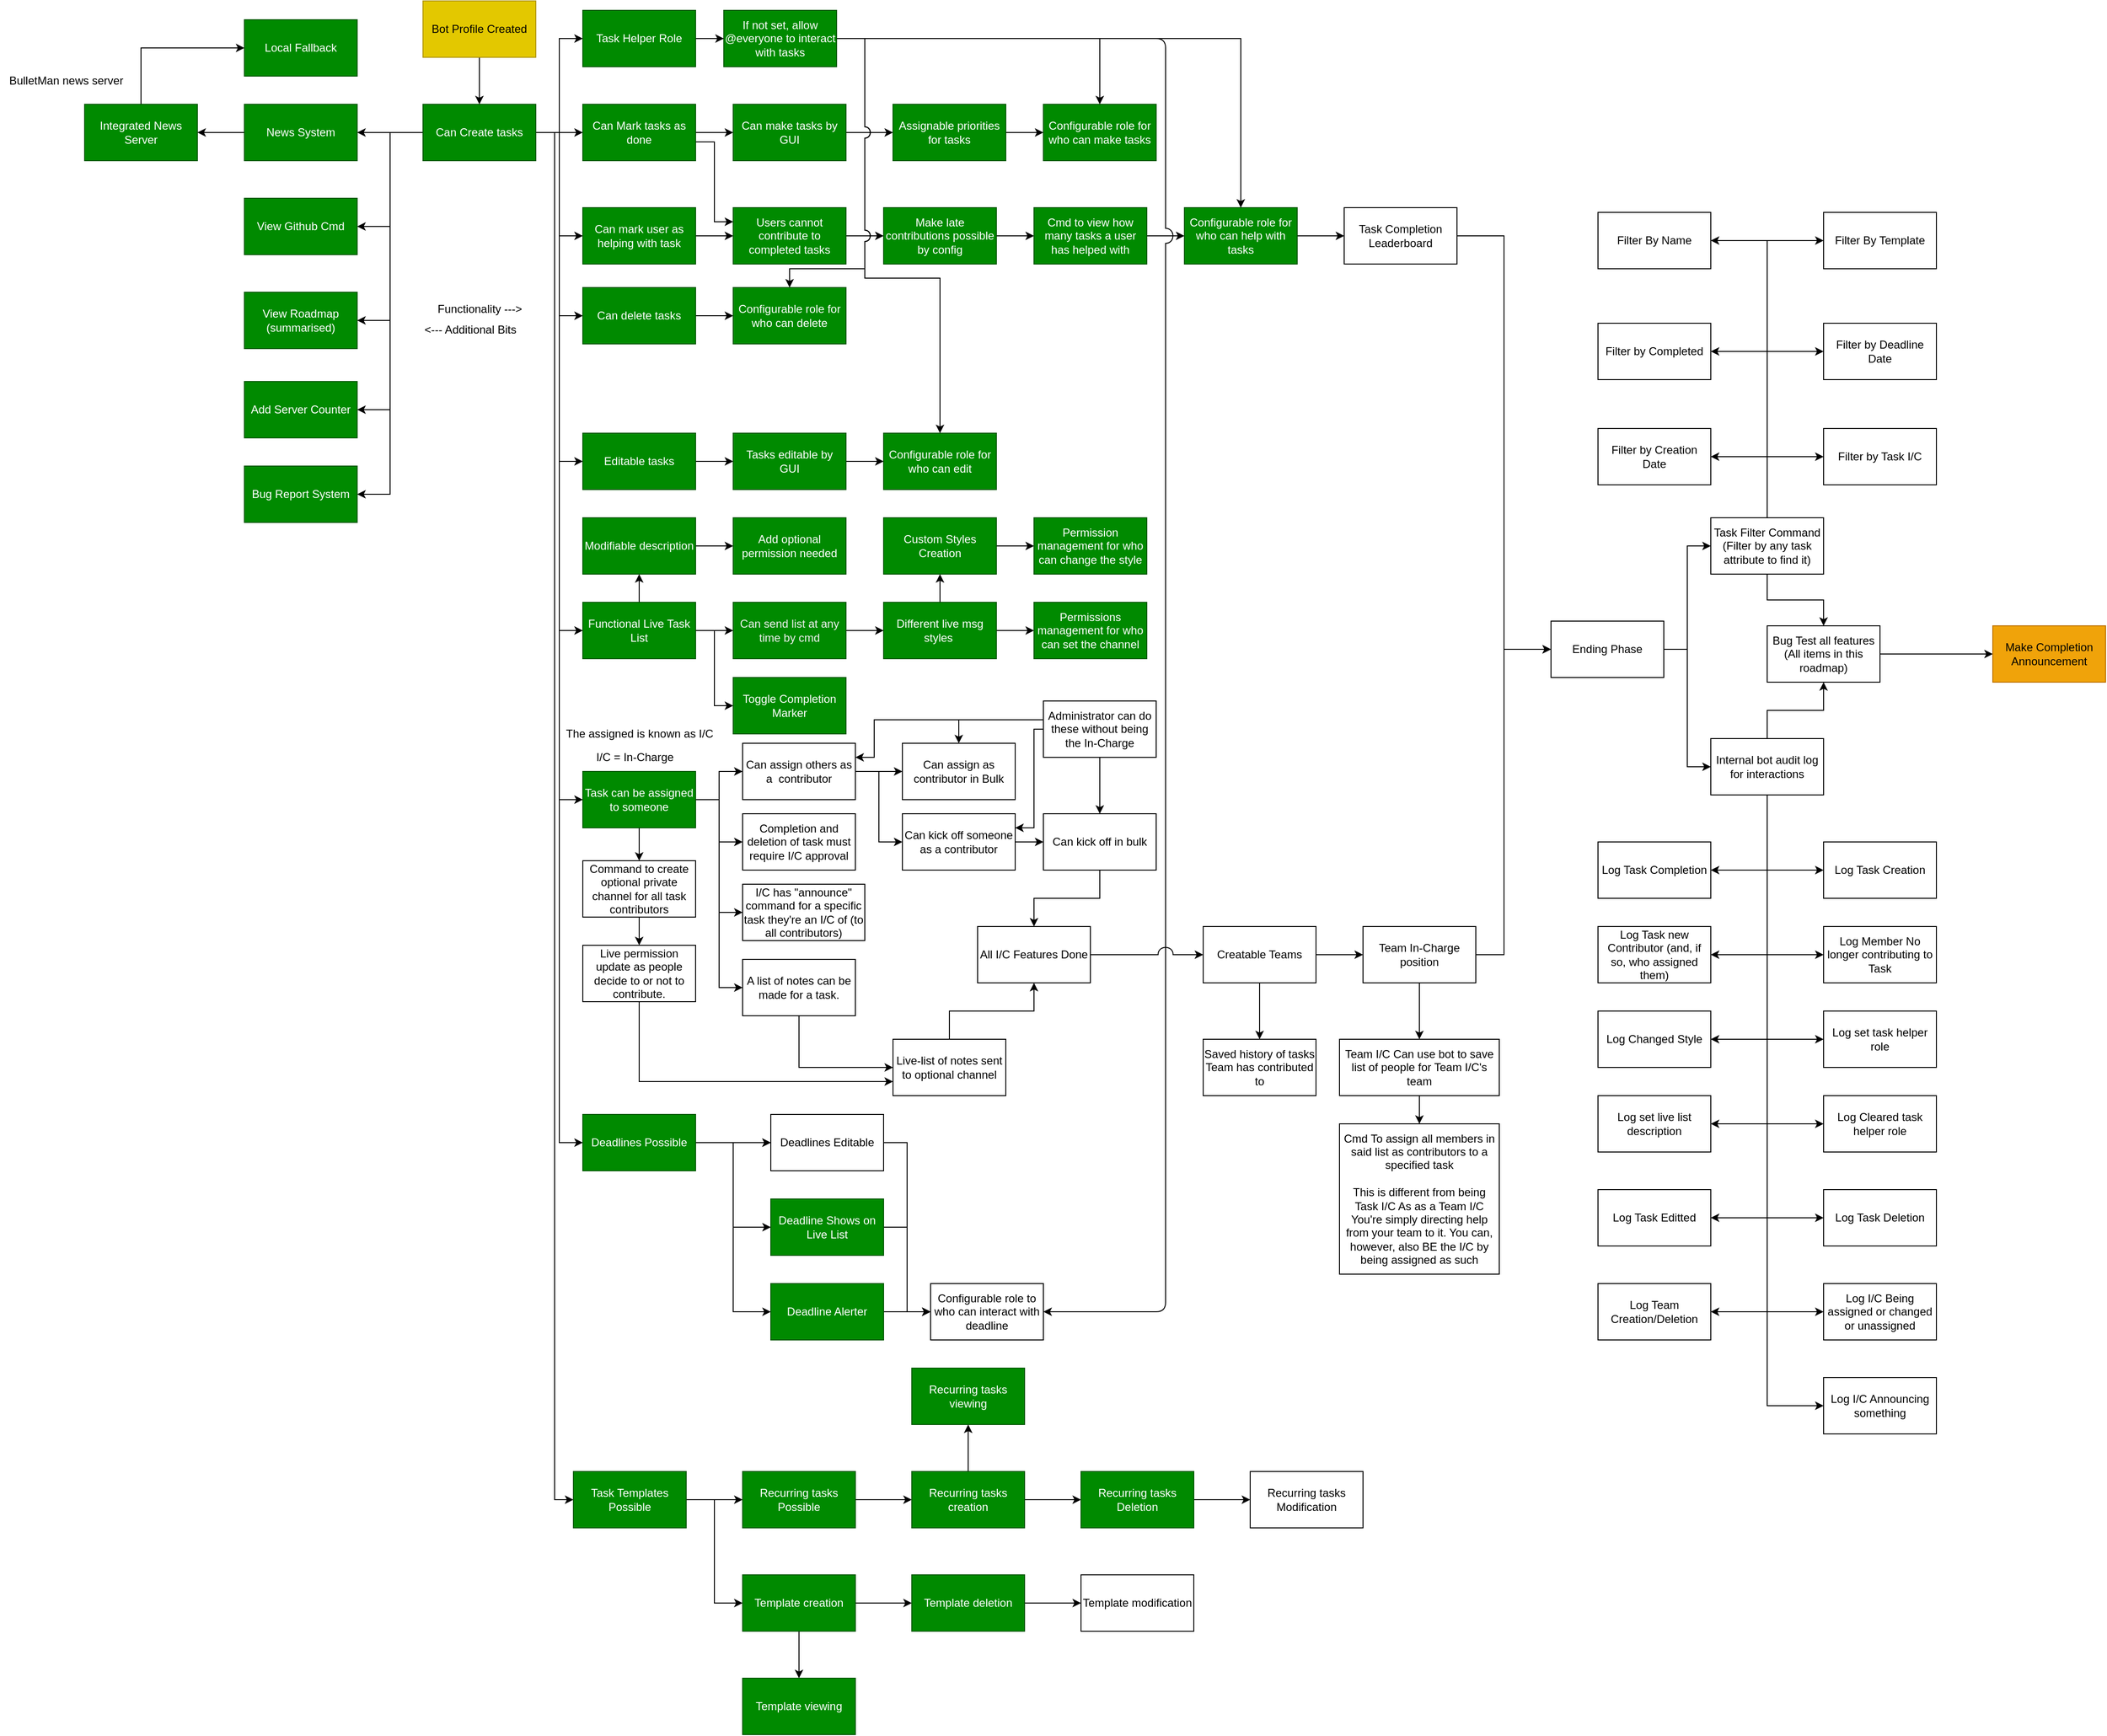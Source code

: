 <mxfile version="26.1.1">
  <diagram name="Page-1" id="8FrDcvNgyaQXy28fj4Ws">
    <mxGraphModel dx="989" dy="534" grid="1" gridSize="10" guides="1" tooltips="1" connect="1" arrows="1" fold="1" page="1" pageScale="1" pageWidth="2300" pageHeight="1900" math="0" shadow="0">
      <root>
        <mxCell id="0" />
        <mxCell id="1" parent="0" />
        <mxCell id="YeKTc1dGwM5D7p58s4Ac-23" value="" style="edgeStyle=orthogonalEdgeStyle;rounded=0;orthogonalLoop=1;jettySize=auto;html=1;" parent="1" source="YeKTc1dGwM5D7p58s4Ac-1" target="YeKTc1dGwM5D7p58s4Ac-22" edge="1">
          <mxGeometry relative="1" as="geometry" />
        </mxCell>
        <mxCell id="YeKTc1dGwM5D7p58s4Ac-1" value="Editable tasks" style="rounded=0;whiteSpace=wrap;html=1;fillColor=#008a00;fontColor=#ffffff;strokeColor=#005700;" parent="1" vertex="1">
          <mxGeometry x="660" y="475" width="120" height="60" as="geometry" />
        </mxCell>
        <mxCell id="YeKTc1dGwM5D7p58s4Ac-4" value="" style="edgeStyle=orthogonalEdgeStyle;rounded=0;orthogonalLoop=1;jettySize=auto;html=1;" parent="1" source="YeKTc1dGwM5D7p58s4Ac-2" target="YeKTc1dGwM5D7p58s4Ac-3" edge="1">
          <mxGeometry relative="1" as="geometry" />
        </mxCell>
        <mxCell id="YeKTc1dGwM5D7p58s4Ac-6" style="edgeStyle=orthogonalEdgeStyle;rounded=0;orthogonalLoop=1;jettySize=auto;html=1;entryX=0;entryY=0.5;entryDx=0;entryDy=0;" parent="1" source="YeKTc1dGwM5D7p58s4Ac-2" target="YeKTc1dGwM5D7p58s4Ac-5" edge="1">
          <mxGeometry relative="1" as="geometry" />
        </mxCell>
        <mxCell id="YeKTc1dGwM5D7p58s4Ac-8" style="edgeStyle=orthogonalEdgeStyle;rounded=0;orthogonalLoop=1;jettySize=auto;html=1;entryX=0;entryY=0.5;entryDx=0;entryDy=0;" parent="1" source="YeKTc1dGwM5D7p58s4Ac-2" target="YeKTc1dGwM5D7p58s4Ac-7" edge="1">
          <mxGeometry relative="1" as="geometry" />
        </mxCell>
        <mxCell id="YeKTc1dGwM5D7p58s4Ac-16" style="edgeStyle=orthogonalEdgeStyle;rounded=0;orthogonalLoop=1;jettySize=auto;html=1;entryX=0;entryY=0.5;entryDx=0;entryDy=0;" parent="1" source="YeKTc1dGwM5D7p58s4Ac-2" target="YeKTc1dGwM5D7p58s4Ac-15" edge="1">
          <mxGeometry relative="1" as="geometry" />
        </mxCell>
        <mxCell id="YeKTc1dGwM5D7p58s4Ac-21" style="edgeStyle=orthogonalEdgeStyle;rounded=0;orthogonalLoop=1;jettySize=auto;html=1;entryX=0;entryY=0.5;entryDx=0;entryDy=0;" parent="1" source="YeKTc1dGwM5D7p58s4Ac-2" target="YeKTc1dGwM5D7p58s4Ac-1" edge="1">
          <mxGeometry relative="1" as="geometry" />
        </mxCell>
        <mxCell id="YeKTc1dGwM5D7p58s4Ac-25" style="edgeStyle=orthogonalEdgeStyle;rounded=0;orthogonalLoop=1;jettySize=auto;html=1;entryX=0;entryY=0.5;entryDx=0;entryDy=0;" parent="1" source="YeKTc1dGwM5D7p58s4Ac-2" target="YeKTc1dGwM5D7p58s4Ac-24" edge="1">
          <mxGeometry relative="1" as="geometry" />
        </mxCell>
        <mxCell id="HZ9nBPcBSSSsEg8i0Y5z-13" style="edgeStyle=orthogonalEdgeStyle;rounded=0;orthogonalLoop=1;jettySize=auto;html=1;entryX=0;entryY=0.5;entryDx=0;entryDy=0;" parent="1" source="YeKTc1dGwM5D7p58s4Ac-2" target="HZ9nBPcBSSSsEg8i0Y5z-9" edge="1">
          <mxGeometry relative="1" as="geometry" />
        </mxCell>
        <mxCell id="HZ9nBPcBSSSsEg8i0Y5z-28" value="" style="edgeStyle=orthogonalEdgeStyle;rounded=0;orthogonalLoop=1;jettySize=auto;html=1;" parent="1" source="YeKTc1dGwM5D7p58s4Ac-2" target="HZ9nBPcBSSSsEg8i0Y5z-24" edge="1">
          <mxGeometry relative="1" as="geometry" />
        </mxCell>
        <mxCell id="HZ9nBPcBSSSsEg8i0Y5z-39" style="edgeStyle=orthogonalEdgeStyle;rounded=0;orthogonalLoop=1;jettySize=auto;html=1;entryX=1;entryY=0.5;entryDx=0;entryDy=0;" parent="1" source="YeKTc1dGwM5D7p58s4Ac-2" target="HZ9nBPcBSSSsEg8i0Y5z-38" edge="1">
          <mxGeometry relative="1" as="geometry" />
        </mxCell>
        <mxCell id="HZ9nBPcBSSSsEg8i0Y5z-41" style="edgeStyle=orthogonalEdgeStyle;rounded=0;orthogonalLoop=1;jettySize=auto;html=1;entryX=1;entryY=0.5;entryDx=0;entryDy=0;" parent="1" source="YeKTc1dGwM5D7p58s4Ac-2" target="HZ9nBPcBSSSsEg8i0Y5z-40" edge="1">
          <mxGeometry relative="1" as="geometry" />
        </mxCell>
        <mxCell id="L59BxwfaYWVdyEsUo6Vb-5" style="edgeStyle=orthogonalEdgeStyle;rounded=0;orthogonalLoop=1;jettySize=auto;html=1;entryX=0;entryY=0.5;entryDx=0;entryDy=0;" parent="1" source="YeKTc1dGwM5D7p58s4Ac-2" target="L59BxwfaYWVdyEsUo6Vb-4" edge="1">
          <mxGeometry relative="1" as="geometry" />
        </mxCell>
        <mxCell id="NMTUODGjlIO52O_gNEFz-11" style="edgeStyle=orthogonalEdgeStyle;rounded=0;orthogonalLoop=1;jettySize=auto;html=1;entryX=0;entryY=0.5;entryDx=0;entryDy=0;" parent="1" source="YeKTc1dGwM5D7p58s4Ac-2" target="NMTUODGjlIO52O_gNEFz-10" edge="1">
          <mxGeometry relative="1" as="geometry" />
        </mxCell>
        <mxCell id="s9dYylVE_jDBHlCoKm3X-3" style="edgeStyle=orthogonalEdgeStyle;rounded=0;orthogonalLoop=1;jettySize=auto;html=1;entryX=1;entryY=0.5;entryDx=0;entryDy=0;" parent="1" source="YeKTc1dGwM5D7p58s4Ac-2" target="s9dYylVE_jDBHlCoKm3X-1" edge="1">
          <mxGeometry relative="1" as="geometry" />
        </mxCell>
        <mxCell id="s9dYylVE_jDBHlCoKm3X-4" style="edgeStyle=orthogonalEdgeStyle;rounded=0;orthogonalLoop=1;jettySize=auto;html=1;entryX=1;entryY=0.5;entryDx=0;entryDy=0;" parent="1" source="YeKTc1dGwM5D7p58s4Ac-2" target="s9dYylVE_jDBHlCoKm3X-2" edge="1">
          <mxGeometry relative="1" as="geometry" />
        </mxCell>
        <mxCell id="YeKTc1dGwM5D7p58s4Ac-2" value="Can Create tasks" style="rounded=0;whiteSpace=wrap;html=1;fillColor=#008a00;fontColor=#ffffff;strokeColor=#005700;" parent="1" vertex="1">
          <mxGeometry x="490" y="125" width="120" height="60" as="geometry" />
        </mxCell>
        <mxCell id="YeKTc1dGwM5D7p58s4Ac-34" style="edgeStyle=orthogonalEdgeStyle;rounded=0;orthogonalLoop=1;jettySize=auto;html=1;" parent="1" source="YeKTc1dGwM5D7p58s4Ac-3" target="YeKTc1dGwM5D7p58s4Ac-33" edge="1">
          <mxGeometry relative="1" as="geometry" />
        </mxCell>
        <mxCell id="HZ9nBPcBSSSsEg8i0Y5z-37" style="edgeStyle=orthogonalEdgeStyle;rounded=0;orthogonalLoop=1;jettySize=auto;html=1;entryX=0;entryY=0.25;entryDx=0;entryDy=0;" parent="1" source="YeKTc1dGwM5D7p58s4Ac-3" target="YeKTc1dGwM5D7p58s4Ac-9" edge="1">
          <mxGeometry relative="1" as="geometry">
            <Array as="points">
              <mxPoint x="800" y="165" />
              <mxPoint x="800" y="250" />
            </Array>
          </mxGeometry>
        </mxCell>
        <mxCell id="YeKTc1dGwM5D7p58s4Ac-3" value="Can&amp;nbsp;&lt;span style=&quot;background-color: initial;&quot;&gt;Mark tasks as done&lt;/span&gt;" style="rounded=0;whiteSpace=wrap;html=1;fillColor=#008a00;fontColor=#ffffff;strokeColor=#005700;" parent="1" vertex="1">
          <mxGeometry x="660" y="125" width="120" height="60" as="geometry" />
        </mxCell>
        <mxCell id="YeKTc1dGwM5D7p58s4Ac-11" value="" style="edgeStyle=orthogonalEdgeStyle;rounded=0;orthogonalLoop=1;jettySize=auto;html=1;" parent="1" source="YeKTc1dGwM5D7p58s4Ac-5" target="YeKTc1dGwM5D7p58s4Ac-9" edge="1">
          <mxGeometry relative="1" as="geometry" />
        </mxCell>
        <mxCell id="YeKTc1dGwM5D7p58s4Ac-5" value="Can mark user as helping with task" style="rounded=0;whiteSpace=wrap;html=1;fillColor=#008a00;fontColor=#ffffff;strokeColor=#005700;" parent="1" vertex="1">
          <mxGeometry x="660" y="235" width="120" height="60" as="geometry" />
        </mxCell>
        <mxCell id="RFqWDmBNpIgHTDwS8YA--31" value="" style="edgeStyle=orthogonalEdgeStyle;rounded=0;orthogonalLoop=1;jettySize=auto;html=1;" parent="1" source="YeKTc1dGwM5D7p58s4Ac-7" target="RFqWDmBNpIgHTDwS8YA--30" edge="1">
          <mxGeometry relative="1" as="geometry" />
        </mxCell>
        <mxCell id="YeKTc1dGwM5D7p58s4Ac-7" value="Can delete tasks" style="rounded=0;whiteSpace=wrap;html=1;fillColor=#008a00;fontColor=#ffffff;strokeColor=#005700;" parent="1" vertex="1">
          <mxGeometry x="660" y="320" width="120" height="60" as="geometry" />
        </mxCell>
        <mxCell id="YeKTc1dGwM5D7p58s4Ac-13" value="" style="edgeStyle=orthogonalEdgeStyle;rounded=0;orthogonalLoop=1;jettySize=auto;html=1;" parent="1" source="YeKTc1dGwM5D7p58s4Ac-9" target="YeKTc1dGwM5D7p58s4Ac-12" edge="1">
          <mxGeometry relative="1" as="geometry" />
        </mxCell>
        <mxCell id="YeKTc1dGwM5D7p58s4Ac-9" value="Users cannot contribute to completed tasks" style="rounded=0;whiteSpace=wrap;html=1;fillColor=#008a00;fontColor=#ffffff;strokeColor=#005700;" parent="1" vertex="1">
          <mxGeometry x="820" y="235" width="120" height="60" as="geometry" />
        </mxCell>
        <mxCell id="HZ9nBPcBSSSsEg8i0Y5z-44" value="" style="edgeStyle=orthogonalEdgeStyle;rounded=0;orthogonalLoop=1;jettySize=auto;html=1;" parent="1" source="YeKTc1dGwM5D7p58s4Ac-12" target="HZ9nBPcBSSSsEg8i0Y5z-42" edge="1">
          <mxGeometry relative="1" as="geometry" />
        </mxCell>
        <mxCell id="YeKTc1dGwM5D7p58s4Ac-12" value="Make late contributions possible by config" style="rounded=0;whiteSpace=wrap;html=1;fillColor=#008a00;fontColor=#ffffff;strokeColor=#005700;" parent="1" vertex="1">
          <mxGeometry x="980" y="235" width="120" height="60" as="geometry" />
        </mxCell>
        <mxCell id="YeKTc1dGwM5D7p58s4Ac-18" value="" style="edgeStyle=orthogonalEdgeStyle;rounded=0;orthogonalLoop=1;jettySize=auto;html=1;" parent="1" source="YeKTc1dGwM5D7p58s4Ac-15" target="YeKTc1dGwM5D7p58s4Ac-17" edge="1">
          <mxGeometry relative="1" as="geometry" />
        </mxCell>
        <mxCell id="HZ9nBPcBSSSsEg8i0Y5z-52" style="edgeStyle=orthogonalEdgeStyle;rounded=0;orthogonalLoop=1;jettySize=auto;html=1;entryX=0;entryY=0.5;entryDx=0;entryDy=0;" parent="1" source="YeKTc1dGwM5D7p58s4Ac-15" target="HZ9nBPcBSSSsEg8i0Y5z-51" edge="1">
          <mxGeometry relative="1" as="geometry" />
        </mxCell>
        <mxCell id="RFqWDmBNpIgHTDwS8YA--4" value="" style="edgeStyle=orthogonalEdgeStyle;rounded=0;orthogonalLoop=1;jettySize=auto;html=1;" parent="1" source="YeKTc1dGwM5D7p58s4Ac-15" target="RFqWDmBNpIgHTDwS8YA--3" edge="1">
          <mxGeometry relative="1" as="geometry" />
        </mxCell>
        <mxCell id="YeKTc1dGwM5D7p58s4Ac-15" value="Functional Live Task List" style="rounded=0;whiteSpace=wrap;html=1;fillColor=#008a00;fontColor=#ffffff;strokeColor=#005700;" parent="1" vertex="1">
          <mxGeometry x="660" y="655" width="120" height="60" as="geometry" />
        </mxCell>
        <mxCell id="YeKTc1dGwM5D7p58s4Ac-20" value="" style="edgeStyle=orthogonalEdgeStyle;rounded=0;orthogonalLoop=1;jettySize=auto;html=1;" parent="1" source="YeKTc1dGwM5D7p58s4Ac-17" target="YeKTc1dGwM5D7p58s4Ac-19" edge="1">
          <mxGeometry relative="1" as="geometry" />
        </mxCell>
        <mxCell id="YeKTc1dGwM5D7p58s4Ac-17" value="&lt;span style=&quot;color: rgb(240, 240, 240);&quot;&gt;Can send list at any time by cmd&lt;/span&gt;" style="rounded=0;whiteSpace=wrap;html=1;fillColor=#008a00;fontColor=#ffffff;strokeColor=#005700;" parent="1" vertex="1">
          <mxGeometry x="820" y="655" width="120" height="60" as="geometry" />
        </mxCell>
        <mxCell id="YeKTc1dGwM5D7p58s4Ac-27" value="" style="edgeStyle=orthogonalEdgeStyle;rounded=0;orthogonalLoop=1;jettySize=auto;html=1;" parent="1" source="YeKTc1dGwM5D7p58s4Ac-19" target="YeKTc1dGwM5D7p58s4Ac-26" edge="1">
          <mxGeometry relative="1" as="geometry" />
        </mxCell>
        <mxCell id="HZ9nBPcBSSSsEg8i0Y5z-23" value="" style="edgeStyle=orthogonalEdgeStyle;rounded=0;orthogonalLoop=1;jettySize=auto;html=1;" parent="1" source="YeKTc1dGwM5D7p58s4Ac-19" target="HZ9nBPcBSSSsEg8i0Y5z-22" edge="1">
          <mxGeometry relative="1" as="geometry" />
        </mxCell>
        <mxCell id="YeKTc1dGwM5D7p58s4Ac-19" value="Different live msg styles&amp;nbsp;" style="rounded=0;whiteSpace=wrap;html=1;fillColor=#008a00;fontColor=#ffffff;strokeColor=#005700;" parent="1" vertex="1">
          <mxGeometry x="980" y="655" width="120" height="60" as="geometry" />
        </mxCell>
        <mxCell id="RFqWDmBNpIgHTDwS8YA--29" value="" style="edgeStyle=orthogonalEdgeStyle;rounded=0;orthogonalLoop=1;jettySize=auto;html=1;" parent="1" source="YeKTc1dGwM5D7p58s4Ac-22" target="RFqWDmBNpIgHTDwS8YA--28" edge="1">
          <mxGeometry relative="1" as="geometry" />
        </mxCell>
        <mxCell id="YeKTc1dGwM5D7p58s4Ac-22" value="Tasks editable by&lt;div&gt;GUI&lt;/div&gt;" style="rounded=0;whiteSpace=wrap;html=1;fillColor=#008a00;fontColor=#ffffff;strokeColor=#005700;" parent="1" vertex="1">
          <mxGeometry x="820" y="475" width="120" height="60" as="geometry" />
        </mxCell>
        <mxCell id="RFqWDmBNpIgHTDwS8YA--8" value="" style="edgeStyle=orthogonalEdgeStyle;rounded=0;orthogonalLoop=1;jettySize=auto;html=1;" parent="1" source="YeKTc1dGwM5D7p58s4Ac-24" target="RFqWDmBNpIgHTDwS8YA--7" edge="1">
          <mxGeometry relative="1" as="geometry" />
        </mxCell>
        <mxCell id="RFqWDmBNpIgHTDwS8YA--14" style="edgeStyle=orthogonalEdgeStyle;rounded=0;orthogonalLoop=1;jettySize=auto;html=1;entryX=0;entryY=0.5;entryDx=0;entryDy=0;" parent="1" source="YeKTc1dGwM5D7p58s4Ac-24" target="YeKTc1dGwM5D7p58s4Ac-35" edge="1">
          <mxGeometry relative="1" as="geometry" />
        </mxCell>
        <mxCell id="RFqWDmBNpIgHTDwS8YA--17" style="edgeStyle=orthogonalEdgeStyle;rounded=0;orthogonalLoop=1;jettySize=auto;html=1;entryX=0;entryY=0.5;entryDx=0;entryDy=0;" parent="1" source="YeKTc1dGwM5D7p58s4Ac-24" target="RFqWDmBNpIgHTDwS8YA--5" edge="1">
          <mxGeometry relative="1" as="geometry" />
        </mxCell>
        <mxCell id="RFqWDmBNpIgHTDwS8YA--21" value="" style="edgeStyle=orthogonalEdgeStyle;rounded=0;orthogonalLoop=1;jettySize=auto;html=1;" parent="1" source="YeKTc1dGwM5D7p58s4Ac-24" target="RFqWDmBNpIgHTDwS8YA--20" edge="1">
          <mxGeometry relative="1" as="geometry" />
        </mxCell>
        <mxCell id="RFqWDmBNpIgHTDwS8YA--25" style="edgeStyle=orthogonalEdgeStyle;rounded=0;orthogonalLoop=1;jettySize=auto;html=1;entryX=0;entryY=0.5;entryDx=0;entryDy=0;" parent="1" source="YeKTc1dGwM5D7p58s4Ac-24" target="RFqWDmBNpIgHTDwS8YA--24" edge="1">
          <mxGeometry relative="1" as="geometry" />
        </mxCell>
        <mxCell id="YeKTc1dGwM5D7p58s4Ac-24" value="Task can be assigned to someone" style="rounded=0;whiteSpace=wrap;html=1;fillColor=#008a00;fontColor=#ffffff;strokeColor=#005700;" parent="1" vertex="1">
          <mxGeometry x="660" y="835" width="120" height="60" as="geometry" />
        </mxCell>
        <mxCell id="YeKTc1dGwM5D7p58s4Ac-26" value="Permissions management for who can set the channel" style="rounded=0;whiteSpace=wrap;html=1;fillColor=#008a00;fontColor=#ffffff;strokeColor=#005700;" parent="1" vertex="1">
          <mxGeometry x="1140" y="655" width="120" height="60" as="geometry" />
        </mxCell>
        <mxCell id="RFqWDmBNpIgHTDwS8YA--41" value="" style="edgeStyle=orthogonalEdgeStyle;rounded=0;orthogonalLoop=1;jettySize=auto;html=1;" parent="1" source="YeKTc1dGwM5D7p58s4Ac-33" target="RFqWDmBNpIgHTDwS8YA--40" edge="1">
          <mxGeometry relative="1" as="geometry" />
        </mxCell>
        <mxCell id="YeKTc1dGwM5D7p58s4Ac-33" value="Can make tasks by GUI" style="rounded=0;whiteSpace=wrap;html=1;fillColor=#008a00;fontColor=#ffffff;strokeColor=#005700;" parent="1" vertex="1">
          <mxGeometry x="820" y="125" width="120" height="60" as="geometry" />
        </mxCell>
        <mxCell id="L59BxwfaYWVdyEsUo6Vb-3" style="edgeStyle=orthogonalEdgeStyle;rounded=0;orthogonalLoop=1;jettySize=auto;html=1;entryX=0;entryY=0.5;entryDx=0;entryDy=0;" parent="1" source="YeKTc1dGwM5D7p58s4Ac-35" target="RFqWDmBNpIgHTDwS8YA--44" edge="1">
          <mxGeometry relative="1" as="geometry">
            <Array as="points">
              <mxPoint x="890" y="1150" />
            </Array>
          </mxGeometry>
        </mxCell>
        <mxCell id="YeKTc1dGwM5D7p58s4Ac-35" value="A list of notes can be made for a task." style="rounded=0;whiteSpace=wrap;html=1;" parent="1" vertex="1">
          <mxGeometry x="830" y="1035" width="120" height="60" as="geometry" />
        </mxCell>
        <mxCell id="HZ9nBPcBSSSsEg8i0Y5z-16" value="" style="edgeStyle=orthogonalEdgeStyle;rounded=0;orthogonalLoop=1;jettySize=auto;html=1;" parent="1" source="HZ9nBPcBSSSsEg8i0Y5z-9" target="HZ9nBPcBSSSsEg8i0Y5z-14" edge="1">
          <mxGeometry relative="1" as="geometry" />
        </mxCell>
        <mxCell id="HZ9nBPcBSSSsEg8i0Y5z-17" value="" style="edgeStyle=orthogonalEdgeStyle;rounded=0;orthogonalLoop=1;jettySize=auto;html=1;" parent="1" source="HZ9nBPcBSSSsEg8i0Y5z-9" target="HZ9nBPcBSSSsEg8i0Y5z-14" edge="1">
          <mxGeometry relative="1" as="geometry" />
        </mxCell>
        <mxCell id="HZ9nBPcBSSSsEg8i0Y5z-19" style="edgeStyle=orthogonalEdgeStyle;rounded=0;orthogonalLoop=1;jettySize=auto;html=1;entryX=0;entryY=0.5;entryDx=0;entryDy=0;" parent="1" source="HZ9nBPcBSSSsEg8i0Y5z-9" target="HZ9nBPcBSSSsEg8i0Y5z-18" edge="1">
          <mxGeometry relative="1" as="geometry" />
        </mxCell>
        <mxCell id="HZ9nBPcBSSSsEg8i0Y5z-21" style="edgeStyle=orthogonalEdgeStyle;rounded=0;orthogonalLoop=1;jettySize=auto;html=1;entryX=0;entryY=0.5;entryDx=0;entryDy=0;" parent="1" source="HZ9nBPcBSSSsEg8i0Y5z-9" target="HZ9nBPcBSSSsEg8i0Y5z-20" edge="1">
          <mxGeometry relative="1" as="geometry" />
        </mxCell>
        <mxCell id="HZ9nBPcBSSSsEg8i0Y5z-9" value="Deadlines Possible" style="rounded=0;whiteSpace=wrap;html=1;fillColor=#008a00;fontColor=#ffffff;strokeColor=#005700;" parent="1" vertex="1">
          <mxGeometry x="660" y="1200" width="120" height="60" as="geometry" />
        </mxCell>
        <mxCell id="RFqWDmBNpIgHTDwS8YA--35" style="edgeStyle=orthogonalEdgeStyle;rounded=0;orthogonalLoop=1;jettySize=auto;html=1;entryX=0;entryY=0.5;entryDx=0;entryDy=0;" parent="1" source="HZ9nBPcBSSSsEg8i0Y5z-14" target="RFqWDmBNpIgHTDwS8YA--32" edge="1">
          <mxGeometry relative="1" as="geometry" />
        </mxCell>
        <mxCell id="HZ9nBPcBSSSsEg8i0Y5z-14" value="Deadlines Editable" style="rounded=0;whiteSpace=wrap;html=1;" parent="1" vertex="1">
          <mxGeometry x="860" y="1200" width="120" height="60" as="geometry" />
        </mxCell>
        <mxCell id="RFqWDmBNpIgHTDwS8YA--34" style="edgeStyle=orthogonalEdgeStyle;rounded=0;orthogonalLoop=1;jettySize=auto;html=1;entryX=0;entryY=0.5;entryDx=0;entryDy=0;" parent="1" source="HZ9nBPcBSSSsEg8i0Y5z-18" target="RFqWDmBNpIgHTDwS8YA--32" edge="1">
          <mxGeometry relative="1" as="geometry" />
        </mxCell>
        <mxCell id="HZ9nBPcBSSSsEg8i0Y5z-18" value="Deadline Shows on Live List" style="rounded=0;whiteSpace=wrap;html=1;fillColor=#008a00;fontColor=#ffffff;strokeColor=#005700;" parent="1" vertex="1">
          <mxGeometry x="860" y="1290" width="120" height="60" as="geometry" />
        </mxCell>
        <mxCell id="RFqWDmBNpIgHTDwS8YA--33" value="" style="edgeStyle=orthogonalEdgeStyle;rounded=0;orthogonalLoop=1;jettySize=auto;html=1;" parent="1" source="HZ9nBPcBSSSsEg8i0Y5z-20" target="RFqWDmBNpIgHTDwS8YA--32" edge="1">
          <mxGeometry relative="1" as="geometry" />
        </mxCell>
        <mxCell id="HZ9nBPcBSSSsEg8i0Y5z-20" value="Deadline Alerter" style="rounded=0;whiteSpace=wrap;html=1;fillColor=#008a00;fontColor=#ffffff;strokeColor=#005700;" parent="1" vertex="1">
          <mxGeometry x="860" y="1380" width="120" height="60" as="geometry" />
        </mxCell>
        <mxCell id="RFqWDmBNpIgHTDwS8YA--39" value="" style="edgeStyle=orthogonalEdgeStyle;rounded=0;orthogonalLoop=1;jettySize=auto;html=1;" parent="1" source="HZ9nBPcBSSSsEg8i0Y5z-22" target="RFqWDmBNpIgHTDwS8YA--38" edge="1">
          <mxGeometry relative="1" as="geometry" />
        </mxCell>
        <mxCell id="HZ9nBPcBSSSsEg8i0Y5z-22" value="Custom Styles&lt;div&gt;Creation&lt;/div&gt;" style="rounded=0;whiteSpace=wrap;html=1;fillColor=#008a00;fontColor=#ffffff;strokeColor=#005700;" parent="1" vertex="1">
          <mxGeometry x="980" y="565" width="120" height="60" as="geometry" />
        </mxCell>
        <mxCell id="HZ9nBPcBSSSsEg8i0Y5z-33" value="" style="edgeStyle=orthogonalEdgeStyle;rounded=0;orthogonalLoop=1;jettySize=auto;html=1;" parent="1" source="HZ9nBPcBSSSsEg8i0Y5z-24" target="HZ9nBPcBSSSsEg8i0Y5z-32" edge="1">
          <mxGeometry relative="1" as="geometry" />
        </mxCell>
        <mxCell id="HZ9nBPcBSSSsEg8i0Y5z-24" value="News System" style="rounded=0;whiteSpace=wrap;html=1;fillColor=#008a00;fontColor=#ffffff;strokeColor=#005700;" parent="1" vertex="1">
          <mxGeometry x="300" y="125" width="120" height="60" as="geometry" />
        </mxCell>
        <mxCell id="HZ9nBPcBSSSsEg8i0Y5z-30" value="" style="edgeStyle=orthogonalEdgeStyle;rounded=0;orthogonalLoop=1;jettySize=auto;html=1;" parent="1" source="HZ9nBPcBSSSsEg8i0Y5z-29" target="YeKTc1dGwM5D7p58s4Ac-2" edge="1">
          <mxGeometry relative="1" as="geometry" />
        </mxCell>
        <mxCell id="HZ9nBPcBSSSsEg8i0Y5z-29" value="Bot Profile Created" style="rounded=0;whiteSpace=wrap;html=1;fillColor=#e3c800;fontColor=#000000;strokeColor=#B09500;" parent="1" vertex="1">
          <mxGeometry x="490" y="15" width="120" height="60" as="geometry" />
        </mxCell>
        <mxCell id="HZ9nBPcBSSSsEg8i0Y5z-36" style="edgeStyle=orthogonalEdgeStyle;rounded=0;orthogonalLoop=1;jettySize=auto;html=1;entryX=0;entryY=0.5;entryDx=0;entryDy=0;" parent="1" source="HZ9nBPcBSSSsEg8i0Y5z-32" target="HZ9nBPcBSSSsEg8i0Y5z-35" edge="1">
          <mxGeometry relative="1" as="geometry">
            <Array as="points">
              <mxPoint x="190" y="65" />
            </Array>
          </mxGeometry>
        </mxCell>
        <mxCell id="HZ9nBPcBSSSsEg8i0Y5z-32" value="Integrated News Server" style="rounded=0;whiteSpace=wrap;html=1;fillColor=#008a00;fontColor=#ffffff;strokeColor=#005700;" parent="1" vertex="1">
          <mxGeometry x="130" y="125" width="120" height="60" as="geometry" />
        </mxCell>
        <mxCell id="HZ9nBPcBSSSsEg8i0Y5z-34" value="BulletMan news server" style="text;html=1;align=center;verticalAlign=middle;resizable=0;points=[];autosize=1;strokeColor=none;fillColor=none;rounded=0;" parent="1" vertex="1">
          <mxGeometry x="40" y="85" width="140" height="30" as="geometry" />
        </mxCell>
        <mxCell id="HZ9nBPcBSSSsEg8i0Y5z-35" value="Local Fallback" style="rounded=0;whiteSpace=wrap;html=1;fillColor=#008a00;fontColor=#ffffff;strokeColor=#005700;" parent="1" vertex="1">
          <mxGeometry x="300" y="35" width="120" height="60" as="geometry" />
        </mxCell>
        <mxCell id="HZ9nBPcBSSSsEg8i0Y5z-38" value="View Github Cmd" style="rounded=0;whiteSpace=wrap;html=1;fillColor=#008a00;fontColor=#ffffff;strokeColor=#005700;" parent="1" vertex="1">
          <mxGeometry x="300" y="225" width="120" height="60" as="geometry" />
        </mxCell>
        <mxCell id="HZ9nBPcBSSSsEg8i0Y5z-40" value="View Roadmap (summarised)" style="rounded=0;whiteSpace=wrap;html=1;fillColor=#008a00;fontColor=#ffffff;strokeColor=#005700;" parent="1" vertex="1">
          <mxGeometry x="300" y="325" width="120" height="60" as="geometry" />
        </mxCell>
        <mxCell id="RFqWDmBNpIgHTDwS8YA--43" value="" style="edgeStyle=orthogonalEdgeStyle;rounded=0;orthogonalLoop=1;jettySize=auto;html=1;" parent="1" source="HZ9nBPcBSSSsEg8i0Y5z-42" target="RFqWDmBNpIgHTDwS8YA--42" edge="1">
          <mxGeometry relative="1" as="geometry" />
        </mxCell>
        <mxCell id="HZ9nBPcBSSSsEg8i0Y5z-42" value="Cmd to view how many tasks a user has helped with" style="rounded=0;whiteSpace=wrap;html=1;fillColor=#008a00;fontColor=#ffffff;strokeColor=#005700;" parent="1" vertex="1">
          <mxGeometry x="1140" y="235" width="120" height="60" as="geometry" />
        </mxCell>
        <mxCell id="HZ9nBPcBSSSsEg8i0Y5z-51" value="Toggle Completion Marker" style="rounded=0;whiteSpace=wrap;html=1;fillColor=#008a00;fontColor=#ffffff;strokeColor=#005700;" parent="1" vertex="1">
          <mxGeometry x="820" y="735" width="120" height="60" as="geometry" />
        </mxCell>
        <mxCell id="RFqWDmBNpIgHTDwS8YA--37" value="" style="edgeStyle=orthogonalEdgeStyle;rounded=0;orthogonalLoop=1;jettySize=auto;html=1;" parent="1" source="RFqWDmBNpIgHTDwS8YA--3" target="RFqWDmBNpIgHTDwS8YA--36" edge="1">
          <mxGeometry relative="1" as="geometry" />
        </mxCell>
        <mxCell id="RFqWDmBNpIgHTDwS8YA--3" value="Modifiable description" style="rounded=0;whiteSpace=wrap;html=1;fillColor=#008a00;fontColor=#ffffff;strokeColor=#005700;" parent="1" vertex="1">
          <mxGeometry x="660" y="565" width="120" height="60" as="geometry" />
        </mxCell>
        <mxCell id="RFqWDmBNpIgHTDwS8YA--5" value="I/C has &quot;announce&quot; command for a specific task they&#39;re an I/C of (to all contributors)" style="rounded=0;whiteSpace=wrap;html=1;" parent="1" vertex="1">
          <mxGeometry x="830" y="955" width="130" height="60" as="geometry" />
        </mxCell>
        <mxCell id="RFqWDmBNpIgHTDwS8YA--7" value="Completion and deletion of task must require I/C approval" style="rounded=0;whiteSpace=wrap;html=1;" parent="1" vertex="1">
          <mxGeometry x="830" y="880" width="120" height="60" as="geometry" />
        </mxCell>
        <mxCell id="RFqWDmBNpIgHTDwS8YA--9" value="The assigned is known as I/C" style="text;html=1;align=center;verticalAlign=middle;resizable=0;points=[];autosize=1;strokeColor=none;fillColor=none;rounded=0;" parent="1" vertex="1">
          <mxGeometry x="630" y="780" width="180" height="30" as="geometry" />
        </mxCell>
        <mxCell id="RFqWDmBNpIgHTDwS8YA--23" value="" style="edgeStyle=orthogonalEdgeStyle;rounded=0;orthogonalLoop=1;jettySize=auto;html=1;" parent="1" source="RFqWDmBNpIgHTDwS8YA--20" target="RFqWDmBNpIgHTDwS8YA--22" edge="1">
          <mxGeometry relative="1" as="geometry" />
        </mxCell>
        <mxCell id="RFqWDmBNpIgHTDwS8YA--20" value="Command to create optional private channel for all task contributors" style="rounded=0;whiteSpace=wrap;html=1;" parent="1" vertex="1">
          <mxGeometry x="660" y="930" width="120" height="60" as="geometry" />
        </mxCell>
        <mxCell id="RFqWDmBNpIgHTDwS8YA--47" style="edgeStyle=orthogonalEdgeStyle;rounded=0;orthogonalLoop=1;jettySize=auto;html=1;entryX=0;entryY=0.75;entryDx=0;entryDy=0;" parent="1" source="RFqWDmBNpIgHTDwS8YA--22" target="RFqWDmBNpIgHTDwS8YA--44" edge="1">
          <mxGeometry relative="1" as="geometry">
            <Array as="points">
              <mxPoint x="720" y="1165" />
            </Array>
          </mxGeometry>
        </mxCell>
        <mxCell id="RFqWDmBNpIgHTDwS8YA--22" value="Live permission update as people decide to or not to contribute." style="rounded=0;whiteSpace=wrap;html=1;" parent="1" vertex="1">
          <mxGeometry x="660" y="1020" width="120" height="60" as="geometry" />
        </mxCell>
        <mxCell id="7CKY1iiiM0jZxjuc4Mxc-6" style="edgeStyle=orthogonalEdgeStyle;rounded=0;orthogonalLoop=1;jettySize=auto;html=1;entryX=0;entryY=0.5;entryDx=0;entryDy=0;" parent="1" source="RFqWDmBNpIgHTDwS8YA--24" target="RFqWDmBNpIgHTDwS8YA--26" edge="1">
          <mxGeometry relative="1" as="geometry" />
        </mxCell>
        <mxCell id="7CKY1iiiM0jZxjuc4Mxc-7" style="edgeStyle=orthogonalEdgeStyle;rounded=0;orthogonalLoop=1;jettySize=auto;html=1;entryX=0;entryY=0.5;entryDx=0;entryDy=0;" parent="1" source="RFqWDmBNpIgHTDwS8YA--24" target="7CKY1iiiM0jZxjuc4Mxc-2" edge="1">
          <mxGeometry relative="1" as="geometry" />
        </mxCell>
        <mxCell id="RFqWDmBNpIgHTDwS8YA--24" value="Can assign others as a&amp;nbsp; contributor" style="rounded=0;whiteSpace=wrap;html=1;" parent="1" vertex="1">
          <mxGeometry x="830" y="805" width="120" height="60" as="geometry" />
        </mxCell>
        <mxCell id="7CKY1iiiM0jZxjuc4Mxc-9" value="" style="edgeStyle=orthogonalEdgeStyle;rounded=0;orthogonalLoop=1;jettySize=auto;html=1;" parent="1" source="RFqWDmBNpIgHTDwS8YA--26" target="7CKY1iiiM0jZxjuc4Mxc-8" edge="1">
          <mxGeometry relative="1" as="geometry" />
        </mxCell>
        <mxCell id="RFqWDmBNpIgHTDwS8YA--26" value="Can kick off someone as a contributor" style="rounded=0;whiteSpace=wrap;html=1;" parent="1" vertex="1">
          <mxGeometry x="1000" y="880" width="120" height="60" as="geometry" />
        </mxCell>
        <mxCell id="RFqWDmBNpIgHTDwS8YA--28" value="Configurable role for who can edit" style="rounded=0;whiteSpace=wrap;html=1;fillColor=#008a00;fontColor=#ffffff;strokeColor=#005700;" parent="1" vertex="1">
          <mxGeometry x="980" y="475" width="120" height="60" as="geometry" />
        </mxCell>
        <mxCell id="RFqWDmBNpIgHTDwS8YA--30" value="Configurable role for who can delete" style="rounded=0;whiteSpace=wrap;html=1;fillColor=#008a00;fontColor=#ffffff;strokeColor=#005700;" parent="1" vertex="1">
          <mxGeometry x="820" y="320" width="120" height="60" as="geometry" />
        </mxCell>
        <mxCell id="RFqWDmBNpIgHTDwS8YA--32" value="Configurable role to who can interact with deadline" style="rounded=0;whiteSpace=wrap;html=1;" parent="1" vertex="1">
          <mxGeometry x="1030" y="1380" width="120" height="60" as="geometry" />
        </mxCell>
        <mxCell id="RFqWDmBNpIgHTDwS8YA--36" value="Add optional permission needed" style="rounded=0;whiteSpace=wrap;html=1;fillColor=#008a00;fontColor=#ffffff;strokeColor=#005700;" parent="1" vertex="1">
          <mxGeometry x="820" y="565" width="120" height="60" as="geometry" />
        </mxCell>
        <mxCell id="RFqWDmBNpIgHTDwS8YA--38" value="Permission management for who can change the style" style="rounded=0;whiteSpace=wrap;html=1;fillColor=#008a00;fontColor=#ffffff;strokeColor=#005700;" parent="1" vertex="1">
          <mxGeometry x="1140" y="565" width="120" height="60" as="geometry" />
        </mxCell>
        <mxCell id="RFqWDmBNpIgHTDwS8YA--49" value="" style="edgeStyle=orthogonalEdgeStyle;rounded=0;orthogonalLoop=1;jettySize=auto;html=1;" parent="1" source="RFqWDmBNpIgHTDwS8YA--40" target="RFqWDmBNpIgHTDwS8YA--48" edge="1">
          <mxGeometry relative="1" as="geometry" />
        </mxCell>
        <mxCell id="RFqWDmBNpIgHTDwS8YA--40" value="Assignable priorities for tasks" style="rounded=0;whiteSpace=wrap;html=1;fillColor=#008a00;fontColor=#ffffff;strokeColor=#005700;" parent="1" vertex="1">
          <mxGeometry x="990" y="125" width="120" height="60" as="geometry" />
        </mxCell>
        <mxCell id="NMTUODGjlIO52O_gNEFz-16" value="" style="edgeStyle=orthogonalEdgeStyle;rounded=0;orthogonalLoop=1;jettySize=auto;html=1;" parent="1" source="RFqWDmBNpIgHTDwS8YA--42" target="NMTUODGjlIO52O_gNEFz-15" edge="1">
          <mxGeometry relative="1" as="geometry" />
        </mxCell>
        <mxCell id="RFqWDmBNpIgHTDwS8YA--42" value="Configurable role for who can help with tasks" style="rounded=0;whiteSpace=wrap;html=1;fillColor=#008a00;fontColor=#ffffff;strokeColor=#005700;" parent="1" vertex="1">
          <mxGeometry x="1300" y="235" width="120" height="60" as="geometry" />
        </mxCell>
        <mxCell id="NMTUODGjlIO52O_gNEFz-19" style="edgeStyle=orthogonalEdgeStyle;rounded=0;orthogonalLoop=1;jettySize=auto;html=1;entryX=0.5;entryY=1;entryDx=0;entryDy=0;" parent="1" source="RFqWDmBNpIgHTDwS8YA--44" target="NMTUODGjlIO52O_gNEFz-18" edge="1">
          <mxGeometry relative="1" as="geometry" />
        </mxCell>
        <mxCell id="RFqWDmBNpIgHTDwS8YA--44" value="Live-list of notes sent to optional channel" style="rounded=0;whiteSpace=wrap;html=1;" parent="1" vertex="1">
          <mxGeometry x="990" y="1120" width="120" height="60" as="geometry" />
        </mxCell>
        <mxCell id="RFqWDmBNpIgHTDwS8YA--48" value="Configurable role for who can make tasks" style="rounded=0;whiteSpace=wrap;html=1;fillColor=#008a00;fontColor=#ffffff;strokeColor=#005700;" parent="1" vertex="1">
          <mxGeometry x="1150" y="125" width="120" height="60" as="geometry" />
        </mxCell>
        <mxCell id="L59BxwfaYWVdyEsUo6Vb-6" style="edgeStyle=orthogonalEdgeStyle;rounded=0;orthogonalLoop=1;jettySize=auto;html=1;entryX=0.5;entryY=0;entryDx=0;entryDy=0;" parent="1" source="L59BxwfaYWVdyEsUo6Vb-4" target="RFqWDmBNpIgHTDwS8YA--48" edge="1">
          <mxGeometry relative="1" as="geometry" />
        </mxCell>
        <mxCell id="L59BxwfaYWVdyEsUo6Vb-7" style="edgeStyle=orthogonalEdgeStyle;rounded=0;orthogonalLoop=1;jettySize=auto;html=1;entryX=0.5;entryY=0;entryDx=0;entryDy=0;jumpStyle=arc;jumpSize=12;" parent="1" source="L59BxwfaYWVdyEsUo6Vb-4" target="RFqWDmBNpIgHTDwS8YA--30" edge="1">
          <mxGeometry relative="1" as="geometry">
            <Array as="points">
              <mxPoint x="960" y="55" />
              <mxPoint x="960" y="300" />
              <mxPoint x="880" y="300" />
            </Array>
          </mxGeometry>
        </mxCell>
        <mxCell id="L59BxwfaYWVdyEsUo6Vb-8" style="edgeStyle=orthogonalEdgeStyle;rounded=0;orthogonalLoop=1;jettySize=auto;html=1;entryX=0.5;entryY=0;entryDx=0;entryDy=0;jumpStyle=arc;jumpSize=12;" parent="1" source="L59BxwfaYWVdyEsUo6Vb-4" target="RFqWDmBNpIgHTDwS8YA--28" edge="1">
          <mxGeometry relative="1" as="geometry">
            <Array as="points">
              <mxPoint x="960" y="55" />
              <mxPoint x="960" y="310" />
              <mxPoint x="1040" y="310" />
            </Array>
          </mxGeometry>
        </mxCell>
        <mxCell id="L59BxwfaYWVdyEsUo6Vb-10" style="edgeStyle=orthogonalEdgeStyle;rounded=0;orthogonalLoop=1;jettySize=auto;html=1;entryX=0.5;entryY=0;entryDx=0;entryDy=0;" parent="1" source="L59BxwfaYWVdyEsUo6Vb-4" target="RFqWDmBNpIgHTDwS8YA--42" edge="1">
          <mxGeometry relative="1" as="geometry" />
        </mxCell>
        <mxCell id="L59BxwfaYWVdyEsUo6Vb-13" style="edgeStyle=orthogonalEdgeStyle;orthogonalLoop=1;jettySize=auto;html=1;" parent="1" source="L59BxwfaYWVdyEsUo6Vb-4" target="L59BxwfaYWVdyEsUo6Vb-12" edge="1">
          <mxGeometry relative="1" as="geometry" />
        </mxCell>
        <mxCell id="L59BxwfaYWVdyEsUo6Vb-4" value="Task Helper&lt;span style=&quot;background-color: initial;&quot;&gt;&amp;nbsp;Role&lt;/span&gt;" style="rounded=0;whiteSpace=wrap;html=1;fillColor=#008a00;fontColor=#ffffff;strokeColor=#005700;" parent="1" vertex="1">
          <mxGeometry x="660" y="25" width="120" height="60" as="geometry" />
        </mxCell>
        <mxCell id="L59BxwfaYWVdyEsUo6Vb-14" style="edgeStyle=orthogonalEdgeStyle;orthogonalLoop=1;jettySize=auto;html=1;jumpStyle=arc;jumpSize=16;" parent="1" source="L59BxwfaYWVdyEsUo6Vb-12" target="RFqWDmBNpIgHTDwS8YA--32" edge="1">
          <mxGeometry relative="1" as="geometry">
            <Array as="points">
              <mxPoint x="1280" y="55" />
              <mxPoint x="1280" y="1410" />
            </Array>
          </mxGeometry>
        </mxCell>
        <mxCell id="L59BxwfaYWVdyEsUo6Vb-12" value="If not set, allow @everyone to interact with tasks" style="rounded=0;whiteSpace=wrap;html=1;fillColor=#008a00;fontColor=#ffffff;strokeColor=#005700;" parent="1" vertex="1">
          <mxGeometry x="810" y="25" width="120" height="60" as="geometry" />
        </mxCell>
        <mxCell id="7CKY1iiiM0jZxjuc4Mxc-2" value="Can assign as contributor in Bulk" style="whiteSpace=wrap;html=1;rounded=0;" parent="1" vertex="1">
          <mxGeometry x="1000" y="805" width="120" height="60" as="geometry" />
        </mxCell>
        <mxCell id="NMTUODGjlIO52O_gNEFz-20" style="edgeStyle=orthogonalEdgeStyle;rounded=0;orthogonalLoop=1;jettySize=auto;html=1;entryX=0.5;entryY=0;entryDx=0;entryDy=0;" parent="1" source="7CKY1iiiM0jZxjuc4Mxc-8" target="NMTUODGjlIO52O_gNEFz-18" edge="1">
          <mxGeometry relative="1" as="geometry" />
        </mxCell>
        <mxCell id="7CKY1iiiM0jZxjuc4Mxc-8" value="Can kick off in bulk" style="whiteSpace=wrap;html=1;rounded=0;" parent="1" vertex="1">
          <mxGeometry x="1150" y="880" width="120" height="60" as="geometry" />
        </mxCell>
        <mxCell id="7CKY1iiiM0jZxjuc4Mxc-12" value="" style="edgeStyle=orthogonalEdgeStyle;rounded=0;orthogonalLoop=1;jettySize=auto;html=1;" parent="1" source="7CKY1iiiM0jZxjuc4Mxc-11" target="7CKY1iiiM0jZxjuc4Mxc-8" edge="1">
          <mxGeometry relative="1" as="geometry" />
        </mxCell>
        <mxCell id="7CKY1iiiM0jZxjuc4Mxc-13" style="edgeStyle=orthogonalEdgeStyle;rounded=0;orthogonalLoop=1;jettySize=auto;html=1;entryX=0.5;entryY=0;entryDx=0;entryDy=0;" parent="1" source="7CKY1iiiM0jZxjuc4Mxc-11" target="7CKY1iiiM0jZxjuc4Mxc-2" edge="1">
          <mxGeometry relative="1" as="geometry">
            <Array as="points">
              <mxPoint x="1060" y="780" />
            </Array>
          </mxGeometry>
        </mxCell>
        <mxCell id="7CKY1iiiM0jZxjuc4Mxc-16" style="edgeStyle=orthogonalEdgeStyle;rounded=0;orthogonalLoop=1;jettySize=auto;html=1;entryX=1;entryY=0.25;entryDx=0;entryDy=0;" parent="1" source="7CKY1iiiM0jZxjuc4Mxc-11" target="RFqWDmBNpIgHTDwS8YA--26" edge="1">
          <mxGeometry relative="1" as="geometry">
            <Array as="points">
              <mxPoint x="1140" y="790" />
              <mxPoint x="1140" y="895" />
            </Array>
          </mxGeometry>
        </mxCell>
        <mxCell id="7CKY1iiiM0jZxjuc4Mxc-17" style="edgeStyle=orthogonalEdgeStyle;rounded=0;orthogonalLoop=1;jettySize=auto;html=1;entryX=1;entryY=0.25;entryDx=0;entryDy=0;" parent="1" source="7CKY1iiiM0jZxjuc4Mxc-11" target="RFqWDmBNpIgHTDwS8YA--24" edge="1">
          <mxGeometry relative="1" as="geometry">
            <Array as="points">
              <mxPoint x="970" y="780" />
              <mxPoint x="970" y="820" />
            </Array>
          </mxGeometry>
        </mxCell>
        <mxCell id="7CKY1iiiM0jZxjuc4Mxc-11" value="Administrator can do these without being the In-Charge" style="rounded=0;whiteSpace=wrap;html=1;" parent="1" vertex="1">
          <mxGeometry x="1150" y="760" width="120" height="60" as="geometry" />
        </mxCell>
        <mxCell id="7CKY1iiiM0jZxjuc4Mxc-15" value="I/C = In-Charge" style="text;html=1;align=center;verticalAlign=middle;resizable=0;points=[];autosize=1;strokeColor=none;fillColor=none;" parent="1" vertex="1">
          <mxGeometry x="660" y="805" width="110" height="30" as="geometry" />
        </mxCell>
        <mxCell id="NMTUODGjlIO52O_gNEFz-5" value="Functionality ---&amp;gt;" style="text;html=1;align=center;verticalAlign=middle;resizable=0;points=[];autosize=1;strokeColor=none;fillColor=none;" parent="1" vertex="1">
          <mxGeometry x="495" y="328" width="110" height="30" as="geometry" />
        </mxCell>
        <mxCell id="NMTUODGjlIO52O_gNEFz-6" value="&amp;lt;--- Additional Bits" style="text;html=1;align=center;verticalAlign=middle;resizable=0;points=[];autosize=1;strokeColor=none;fillColor=none;" parent="1" vertex="1">
          <mxGeometry x="480" y="350" width="120" height="30" as="geometry" />
        </mxCell>
        <mxCell id="NMTUODGjlIO52O_gNEFz-13" value="" style="edgeStyle=orthogonalEdgeStyle;rounded=0;orthogonalLoop=1;jettySize=auto;html=1;" parent="1" source="NMTUODGjlIO52O_gNEFz-10" target="NMTUODGjlIO52O_gNEFz-12" edge="1">
          <mxGeometry relative="1" as="geometry" />
        </mxCell>
        <mxCell id="FocgppxJEofwwOu1AvBv-4" style="edgeStyle=orthogonalEdgeStyle;rounded=0;orthogonalLoop=1;jettySize=auto;html=1;entryX=0;entryY=0.5;entryDx=0;entryDy=0;" parent="1" source="NMTUODGjlIO52O_gNEFz-10" target="FocgppxJEofwwOu1AvBv-1" edge="1">
          <mxGeometry relative="1" as="geometry" />
        </mxCell>
        <mxCell id="NMTUODGjlIO52O_gNEFz-10" value="Task Templates Possible" style="rounded=0;whiteSpace=wrap;html=1;fillColor=#008a00;fontColor=#ffffff;strokeColor=#005700;" parent="1" vertex="1">
          <mxGeometry x="650" y="1580" width="120" height="60" as="geometry" />
        </mxCell>
        <mxCell id="FocgppxJEofwwOu1AvBv-10" value="" style="edgeStyle=orthogonalEdgeStyle;rounded=0;orthogonalLoop=1;jettySize=auto;html=1;" parent="1" source="NMTUODGjlIO52O_gNEFz-12" target="FocgppxJEofwwOu1AvBv-9" edge="1">
          <mxGeometry relative="1" as="geometry" />
        </mxCell>
        <mxCell id="NMTUODGjlIO52O_gNEFz-12" value="Recurring tasks Possible" style="rounded=0;whiteSpace=wrap;html=1;fillColor=#008a00;fontColor=#ffffff;strokeColor=#005700;" parent="1" vertex="1">
          <mxGeometry x="830" y="1580" width="120" height="60" as="geometry" />
        </mxCell>
        <mxCell id="NMTUODGjlIO52O_gNEFz-38" style="edgeStyle=orthogonalEdgeStyle;rounded=0;orthogonalLoop=1;jettySize=auto;html=1;entryX=0;entryY=0.5;entryDx=0;entryDy=0;" parent="1" source="NMTUODGjlIO52O_gNEFz-15" target="NMTUODGjlIO52O_gNEFz-37" edge="1">
          <mxGeometry relative="1" as="geometry" />
        </mxCell>
        <mxCell id="NMTUODGjlIO52O_gNEFz-15" value="Task Completion Leaderboard" style="rounded=0;whiteSpace=wrap;html=1;" parent="1" vertex="1">
          <mxGeometry x="1470" y="235" width="120" height="60" as="geometry" />
        </mxCell>
        <mxCell id="NMTUODGjlIO52O_gNEFz-24" value="" style="edgeStyle=orthogonalEdgeStyle;rounded=0;orthogonalLoop=1;jettySize=auto;html=1;" parent="1" source="NMTUODGjlIO52O_gNEFz-17" target="NMTUODGjlIO52O_gNEFz-23" edge="1">
          <mxGeometry relative="1" as="geometry" />
        </mxCell>
        <mxCell id="NMTUODGjlIO52O_gNEFz-36" value="" style="edgeStyle=orthogonalEdgeStyle;rounded=0;orthogonalLoop=1;jettySize=auto;html=1;" parent="1" source="NMTUODGjlIO52O_gNEFz-17" target="NMTUODGjlIO52O_gNEFz-35" edge="1">
          <mxGeometry relative="1" as="geometry" />
        </mxCell>
        <mxCell id="NMTUODGjlIO52O_gNEFz-17" value="Creatable Teams" style="rounded=0;whiteSpace=wrap;html=1;" parent="1" vertex="1">
          <mxGeometry x="1320" y="1000" width="120" height="60" as="geometry" />
        </mxCell>
        <mxCell id="NMTUODGjlIO52O_gNEFz-22" style="edgeStyle=orthogonalEdgeStyle;rounded=0;orthogonalLoop=1;jettySize=auto;html=1;entryX=0;entryY=0.5;entryDx=0;entryDy=0;jumpStyle=arc;jumpSize=16;" parent="1" source="NMTUODGjlIO52O_gNEFz-18" target="NMTUODGjlIO52O_gNEFz-17" edge="1">
          <mxGeometry relative="1" as="geometry" />
        </mxCell>
        <mxCell id="NMTUODGjlIO52O_gNEFz-18" value="All I/C Features Done" style="rounded=0;whiteSpace=wrap;html=1;" parent="1" vertex="1">
          <mxGeometry x="1080" y="1000" width="120" height="60" as="geometry" />
        </mxCell>
        <mxCell id="NMTUODGjlIO52O_gNEFz-32" style="edgeStyle=orthogonalEdgeStyle;rounded=0;orthogonalLoop=1;jettySize=auto;html=1;entryX=0.5;entryY=0;entryDx=0;entryDy=0;" parent="1" source="NMTUODGjlIO52O_gNEFz-23" target="NMTUODGjlIO52O_gNEFz-29" edge="1">
          <mxGeometry relative="1" as="geometry" />
        </mxCell>
        <mxCell id="NMTUODGjlIO52O_gNEFz-39" style="edgeStyle=orthogonalEdgeStyle;rounded=0;orthogonalLoop=1;jettySize=auto;html=1;entryX=0;entryY=0.5;entryDx=0;entryDy=0;" parent="1" source="NMTUODGjlIO52O_gNEFz-23" target="NMTUODGjlIO52O_gNEFz-37" edge="1">
          <mxGeometry relative="1" as="geometry">
            <Array as="points">
              <mxPoint x="1640" y="1030" />
              <mxPoint x="1640" y="705" />
            </Array>
          </mxGeometry>
        </mxCell>
        <mxCell id="NMTUODGjlIO52O_gNEFz-23" value="Team In-Charge position" style="rounded=0;whiteSpace=wrap;html=1;" parent="1" vertex="1">
          <mxGeometry x="1490" y="1000" width="120" height="60" as="geometry" />
        </mxCell>
        <mxCell id="NMTUODGjlIO52O_gNEFz-34" style="edgeStyle=orthogonalEdgeStyle;rounded=0;orthogonalLoop=1;jettySize=auto;html=1;entryX=0.5;entryY=0;entryDx=0;entryDy=0;" parent="1" source="NMTUODGjlIO52O_gNEFz-29" target="NMTUODGjlIO52O_gNEFz-33" edge="1">
          <mxGeometry relative="1" as="geometry" />
        </mxCell>
        <mxCell id="NMTUODGjlIO52O_gNEFz-29" value="Team I/C Can use bot to save list of people for Team I/C&#39;s team" style="rounded=0;whiteSpace=wrap;html=1;" parent="1" vertex="1">
          <mxGeometry x="1465" y="1120" width="170" height="60" as="geometry" />
        </mxCell>
        <mxCell id="NMTUODGjlIO52O_gNEFz-33" value="Cmd To assign all members in said list as contributors to a specified task&lt;div&gt;&lt;br&gt;&lt;/div&gt;&lt;div&gt;This is different from being Task I/C As as a Team I/C You&#39;re simply directing help from your team to it. You can, however, also BE the I/C by being assigned as such&lt;/div&gt;" style="rounded=0;whiteSpace=wrap;html=1;" parent="1" vertex="1">
          <mxGeometry x="1465" y="1210" width="170" height="160" as="geometry" />
        </mxCell>
        <mxCell id="NMTUODGjlIO52O_gNEFz-35" value="Saved history of tasks Team has contributed to" style="rounded=0;whiteSpace=wrap;html=1;" parent="1" vertex="1">
          <mxGeometry x="1320" y="1120" width="120" height="60" as="geometry" />
        </mxCell>
        <mxCell id="NMTUODGjlIO52O_gNEFz-41" style="edgeStyle=orthogonalEdgeStyle;rounded=0;orthogonalLoop=1;jettySize=auto;html=1;entryX=0;entryY=0.5;entryDx=0;entryDy=0;" parent="1" source="NMTUODGjlIO52O_gNEFz-37" target="NMTUODGjlIO52O_gNEFz-40" edge="1">
          <mxGeometry relative="1" as="geometry" />
        </mxCell>
        <mxCell id="NMTUODGjlIO52O_gNEFz-44" style="edgeStyle=orthogonalEdgeStyle;rounded=0;orthogonalLoop=1;jettySize=auto;html=1;entryX=0;entryY=0.5;entryDx=0;entryDy=0;" parent="1" source="NMTUODGjlIO52O_gNEFz-37" target="NMTUODGjlIO52O_gNEFz-42" edge="1">
          <mxGeometry relative="1" as="geometry" />
        </mxCell>
        <mxCell id="NMTUODGjlIO52O_gNEFz-37" value="Ending Phase" style="rounded=0;whiteSpace=wrap;html=1;" parent="1" vertex="1">
          <mxGeometry x="1690" y="675" width="120" height="60" as="geometry" />
        </mxCell>
        <mxCell id="NMTUODGjlIO52O_gNEFz-46" style="edgeStyle=orthogonalEdgeStyle;rounded=0;orthogonalLoop=1;jettySize=auto;html=1;entryX=1;entryY=0.5;entryDx=0;entryDy=0;" parent="1" source="NMTUODGjlIO52O_gNEFz-40" target="NMTUODGjlIO52O_gNEFz-45" edge="1">
          <mxGeometry relative="1" as="geometry" />
        </mxCell>
        <mxCell id="NMTUODGjlIO52O_gNEFz-48" style="edgeStyle=orthogonalEdgeStyle;rounded=0;orthogonalLoop=1;jettySize=auto;html=1;entryX=0;entryY=0.5;entryDx=0;entryDy=0;" parent="1" source="NMTUODGjlIO52O_gNEFz-40" target="NMTUODGjlIO52O_gNEFz-47" edge="1">
          <mxGeometry relative="1" as="geometry" />
        </mxCell>
        <mxCell id="NMTUODGjlIO52O_gNEFz-51" style="edgeStyle=orthogonalEdgeStyle;rounded=0;orthogonalLoop=1;jettySize=auto;html=1;entryX=1;entryY=0.5;entryDx=0;entryDy=0;" parent="1" source="NMTUODGjlIO52O_gNEFz-40" target="NMTUODGjlIO52O_gNEFz-49" edge="1">
          <mxGeometry relative="1" as="geometry" />
        </mxCell>
        <mxCell id="NMTUODGjlIO52O_gNEFz-52" style="edgeStyle=orthogonalEdgeStyle;rounded=0;orthogonalLoop=1;jettySize=auto;html=1;entryX=0;entryY=0.5;entryDx=0;entryDy=0;" parent="1" source="NMTUODGjlIO52O_gNEFz-40" target="NMTUODGjlIO52O_gNEFz-50" edge="1">
          <mxGeometry relative="1" as="geometry" />
        </mxCell>
        <mxCell id="NMTUODGjlIO52O_gNEFz-57" style="edgeStyle=orthogonalEdgeStyle;rounded=0;orthogonalLoop=1;jettySize=auto;html=1;entryX=1;entryY=0.5;entryDx=0;entryDy=0;" parent="1" source="NMTUODGjlIO52O_gNEFz-40" target="NMTUODGjlIO52O_gNEFz-55" edge="1">
          <mxGeometry relative="1" as="geometry" />
        </mxCell>
        <mxCell id="NMTUODGjlIO52O_gNEFz-86" style="edgeStyle=orthogonalEdgeStyle;rounded=0;orthogonalLoop=1;jettySize=auto;html=1;entryX=0.5;entryY=0;entryDx=0;entryDy=0;" parent="1" source="NMTUODGjlIO52O_gNEFz-40" target="NMTUODGjlIO52O_gNEFz-84" edge="1">
          <mxGeometry relative="1" as="geometry" />
        </mxCell>
        <mxCell id="s9dYylVE_jDBHlCoKm3X-6" style="edgeStyle=orthogonalEdgeStyle;rounded=0;orthogonalLoop=1;jettySize=auto;html=1;entryX=0;entryY=0.5;entryDx=0;entryDy=0;" parent="1" source="NMTUODGjlIO52O_gNEFz-40" target="s9dYylVE_jDBHlCoKm3X-5" edge="1">
          <mxGeometry relative="1" as="geometry" />
        </mxCell>
        <mxCell id="NMTUODGjlIO52O_gNEFz-40" value="Task Filter Command&lt;div&gt;(Filter by any task attribute to find it)&lt;/div&gt;" style="rounded=0;whiteSpace=wrap;html=1;" parent="1" vertex="1">
          <mxGeometry x="1860" y="565" width="120" height="60" as="geometry" />
        </mxCell>
        <mxCell id="NMTUODGjlIO52O_gNEFz-66" style="edgeStyle=orthogonalEdgeStyle;rounded=0;orthogonalLoop=1;jettySize=auto;html=1;entryX=1;entryY=0.5;entryDx=0;entryDy=0;" parent="1" source="NMTUODGjlIO52O_gNEFz-42" target="NMTUODGjlIO52O_gNEFz-58" edge="1">
          <mxGeometry relative="1" as="geometry" />
        </mxCell>
        <mxCell id="NMTUODGjlIO52O_gNEFz-67" style="edgeStyle=orthogonalEdgeStyle;rounded=0;orthogonalLoop=1;jettySize=auto;html=1;entryX=0;entryY=0.5;entryDx=0;entryDy=0;" parent="1" source="NMTUODGjlIO52O_gNEFz-42" target="NMTUODGjlIO52O_gNEFz-59" edge="1">
          <mxGeometry relative="1" as="geometry" />
        </mxCell>
        <mxCell id="NMTUODGjlIO52O_gNEFz-68" style="edgeStyle=orthogonalEdgeStyle;rounded=0;orthogonalLoop=1;jettySize=auto;html=1;entryX=1;entryY=0.5;entryDx=0;entryDy=0;" parent="1" source="NMTUODGjlIO52O_gNEFz-42" target="NMTUODGjlIO52O_gNEFz-60" edge="1">
          <mxGeometry relative="1" as="geometry" />
        </mxCell>
        <mxCell id="NMTUODGjlIO52O_gNEFz-69" style="edgeStyle=orthogonalEdgeStyle;rounded=0;orthogonalLoop=1;jettySize=auto;html=1;entryX=0;entryY=0.5;entryDx=0;entryDy=0;" parent="1" source="NMTUODGjlIO52O_gNEFz-42" target="NMTUODGjlIO52O_gNEFz-61" edge="1">
          <mxGeometry relative="1" as="geometry" />
        </mxCell>
        <mxCell id="NMTUODGjlIO52O_gNEFz-70" style="edgeStyle=orthogonalEdgeStyle;rounded=0;orthogonalLoop=1;jettySize=auto;html=1;entryX=1;entryY=0.5;entryDx=0;entryDy=0;" parent="1" source="NMTUODGjlIO52O_gNEFz-42" target="NMTUODGjlIO52O_gNEFz-62" edge="1">
          <mxGeometry relative="1" as="geometry" />
        </mxCell>
        <mxCell id="NMTUODGjlIO52O_gNEFz-71" style="edgeStyle=orthogonalEdgeStyle;rounded=0;orthogonalLoop=1;jettySize=auto;html=1;entryX=0;entryY=0.5;entryDx=0;entryDy=0;" parent="1" source="NMTUODGjlIO52O_gNEFz-42" target="NMTUODGjlIO52O_gNEFz-63" edge="1">
          <mxGeometry relative="1" as="geometry" />
        </mxCell>
        <mxCell id="NMTUODGjlIO52O_gNEFz-72" style="edgeStyle=orthogonalEdgeStyle;rounded=0;orthogonalLoop=1;jettySize=auto;html=1;entryX=1;entryY=0.5;entryDx=0;entryDy=0;" parent="1" source="NMTUODGjlIO52O_gNEFz-42" target="NMTUODGjlIO52O_gNEFz-64" edge="1">
          <mxGeometry relative="1" as="geometry" />
        </mxCell>
        <mxCell id="NMTUODGjlIO52O_gNEFz-73" style="edgeStyle=orthogonalEdgeStyle;rounded=0;orthogonalLoop=1;jettySize=auto;html=1;entryX=0;entryY=0.5;entryDx=0;entryDy=0;" parent="1" source="NMTUODGjlIO52O_gNEFz-42" target="NMTUODGjlIO52O_gNEFz-65" edge="1">
          <mxGeometry relative="1" as="geometry" />
        </mxCell>
        <mxCell id="NMTUODGjlIO52O_gNEFz-76" style="edgeStyle=orthogonalEdgeStyle;rounded=0;orthogonalLoop=1;jettySize=auto;html=1;entryX=1;entryY=0.5;entryDx=0;entryDy=0;" parent="1" source="NMTUODGjlIO52O_gNEFz-42" target="NMTUODGjlIO52O_gNEFz-74" edge="1">
          <mxGeometry relative="1" as="geometry" />
        </mxCell>
        <mxCell id="NMTUODGjlIO52O_gNEFz-77" style="edgeStyle=orthogonalEdgeStyle;rounded=0;orthogonalLoop=1;jettySize=auto;html=1;entryX=0;entryY=0.5;entryDx=0;entryDy=0;" parent="1" source="NMTUODGjlIO52O_gNEFz-42" target="NMTUODGjlIO52O_gNEFz-75" edge="1">
          <mxGeometry relative="1" as="geometry" />
        </mxCell>
        <mxCell id="NMTUODGjlIO52O_gNEFz-80" style="edgeStyle=orthogonalEdgeStyle;rounded=0;orthogonalLoop=1;jettySize=auto;html=1;entryX=1;entryY=0.5;entryDx=0;entryDy=0;" parent="1" source="NMTUODGjlIO52O_gNEFz-42" target="NMTUODGjlIO52O_gNEFz-78" edge="1">
          <mxGeometry relative="1" as="geometry" />
        </mxCell>
        <mxCell id="NMTUODGjlIO52O_gNEFz-81" style="edgeStyle=orthogonalEdgeStyle;rounded=0;orthogonalLoop=1;jettySize=auto;html=1;entryX=0;entryY=0.5;entryDx=0;entryDy=0;" parent="1" source="NMTUODGjlIO52O_gNEFz-42" target="NMTUODGjlIO52O_gNEFz-79" edge="1">
          <mxGeometry relative="1" as="geometry" />
        </mxCell>
        <mxCell id="NMTUODGjlIO52O_gNEFz-83" style="edgeStyle=orthogonalEdgeStyle;rounded=0;orthogonalLoop=1;jettySize=auto;html=1;entryX=0;entryY=0.5;entryDx=0;entryDy=0;" parent="1" source="NMTUODGjlIO52O_gNEFz-42" target="NMTUODGjlIO52O_gNEFz-82" edge="1">
          <mxGeometry relative="1" as="geometry" />
        </mxCell>
        <mxCell id="NMTUODGjlIO52O_gNEFz-85" style="edgeStyle=orthogonalEdgeStyle;rounded=0;orthogonalLoop=1;jettySize=auto;html=1;entryX=0.5;entryY=1;entryDx=0;entryDy=0;" parent="1" source="NMTUODGjlIO52O_gNEFz-42" target="NMTUODGjlIO52O_gNEFz-84" edge="1">
          <mxGeometry relative="1" as="geometry" />
        </mxCell>
        <mxCell id="NMTUODGjlIO52O_gNEFz-42" value="Internal bot audit log for interactions" style="rounded=0;whiteSpace=wrap;html=1;" parent="1" vertex="1">
          <mxGeometry x="1860" y="800" width="120" height="60" as="geometry" />
        </mxCell>
        <mxCell id="NMTUODGjlIO52O_gNEFz-45" value="Filter by Creation Date" style="rounded=0;whiteSpace=wrap;html=1;" parent="1" vertex="1">
          <mxGeometry x="1740" y="470" width="120" height="60" as="geometry" />
        </mxCell>
        <mxCell id="NMTUODGjlIO52O_gNEFz-47" value="Filter by Task I/C" style="rounded=0;whiteSpace=wrap;html=1;" parent="1" vertex="1">
          <mxGeometry x="1980" y="470" width="120" height="60" as="geometry" />
        </mxCell>
        <mxCell id="NMTUODGjlIO52O_gNEFz-49" value="Filter by Completed" style="rounded=0;whiteSpace=wrap;html=1;" parent="1" vertex="1">
          <mxGeometry x="1740" y="358" width="120" height="60" as="geometry" />
        </mxCell>
        <mxCell id="NMTUODGjlIO52O_gNEFz-50" value="Filter by Deadline Date" style="rounded=0;whiteSpace=wrap;html=1;" parent="1" vertex="1">
          <mxGeometry x="1980" y="358" width="120" height="60" as="geometry" />
        </mxCell>
        <mxCell id="NMTUODGjlIO52O_gNEFz-55" value="Filter By Name" style="rounded=0;whiteSpace=wrap;html=1;" parent="1" vertex="1">
          <mxGeometry x="1740" y="240" width="120" height="60" as="geometry" />
        </mxCell>
        <mxCell id="NMTUODGjlIO52O_gNEFz-58" value="Log Task Completion" style="rounded=0;whiteSpace=wrap;html=1;" parent="1" vertex="1">
          <mxGeometry x="1740" y="910" width="120" height="60" as="geometry" />
        </mxCell>
        <mxCell id="NMTUODGjlIO52O_gNEFz-59" value="Log Task Creation" style="rounded=0;whiteSpace=wrap;html=1;" parent="1" vertex="1">
          <mxGeometry x="1980" y="910" width="120" height="60" as="geometry" />
        </mxCell>
        <mxCell id="NMTUODGjlIO52O_gNEFz-60" value="Log Task new Contributor (and, if so, who assigned them)" style="rounded=0;whiteSpace=wrap;html=1;" parent="1" vertex="1">
          <mxGeometry x="1740" y="1000" width="120" height="60" as="geometry" />
        </mxCell>
        <mxCell id="NMTUODGjlIO52O_gNEFz-61" value="Log Member No longer contributing to Task" style="rounded=0;whiteSpace=wrap;html=1;" parent="1" vertex="1">
          <mxGeometry x="1980" y="1000" width="120" height="60" as="geometry" />
        </mxCell>
        <mxCell id="NMTUODGjlIO52O_gNEFz-62" value="Log Changed Style" style="rounded=0;whiteSpace=wrap;html=1;" parent="1" vertex="1">
          <mxGeometry x="1740" y="1090" width="120" height="60" as="geometry" />
        </mxCell>
        <mxCell id="NMTUODGjlIO52O_gNEFz-63" value="Log set task helper role" style="rounded=0;whiteSpace=wrap;html=1;" parent="1" vertex="1">
          <mxGeometry x="1980" y="1090" width="120" height="60" as="geometry" />
        </mxCell>
        <mxCell id="NMTUODGjlIO52O_gNEFz-64" value="Log set live list description" style="rounded=0;whiteSpace=wrap;html=1;" parent="1" vertex="1">
          <mxGeometry x="1740" y="1180" width="120" height="60" as="geometry" />
        </mxCell>
        <mxCell id="NMTUODGjlIO52O_gNEFz-65" value="Log Cleared task helper role" style="rounded=0;whiteSpace=wrap;html=1;" parent="1" vertex="1">
          <mxGeometry x="1980" y="1180" width="120" height="60" as="geometry" />
        </mxCell>
        <mxCell id="NMTUODGjlIO52O_gNEFz-74" value="Log Task Editted" style="rounded=0;whiteSpace=wrap;html=1;" parent="1" vertex="1">
          <mxGeometry x="1740" y="1280" width="120" height="60" as="geometry" />
        </mxCell>
        <mxCell id="NMTUODGjlIO52O_gNEFz-75" value="Log Task Deletion" style="rounded=0;whiteSpace=wrap;html=1;" parent="1" vertex="1">
          <mxGeometry x="1980" y="1280" width="120" height="60" as="geometry" />
        </mxCell>
        <mxCell id="NMTUODGjlIO52O_gNEFz-78" value="Log Team Creation/Deletion" style="rounded=0;whiteSpace=wrap;html=1;" parent="1" vertex="1">
          <mxGeometry x="1740" y="1380" width="120" height="60" as="geometry" />
        </mxCell>
        <mxCell id="NMTUODGjlIO52O_gNEFz-79" value="Log I/C Being assigned or changed or unassigned" style="rounded=0;whiteSpace=wrap;html=1;" parent="1" vertex="1">
          <mxGeometry x="1980" y="1380" width="120" height="60" as="geometry" />
        </mxCell>
        <mxCell id="NMTUODGjlIO52O_gNEFz-82" value="Log I/C Announcing something" style="rounded=0;whiteSpace=wrap;html=1;" parent="1" vertex="1">
          <mxGeometry x="1980" y="1480" width="120" height="60" as="geometry" />
        </mxCell>
        <mxCell id="NMTUODGjlIO52O_gNEFz-88" style="edgeStyle=orthogonalEdgeStyle;rounded=0;orthogonalLoop=1;jettySize=auto;html=1;entryX=0;entryY=0.5;entryDx=0;entryDy=0;" parent="1" source="NMTUODGjlIO52O_gNEFz-84" target="NMTUODGjlIO52O_gNEFz-87" edge="1">
          <mxGeometry relative="1" as="geometry" />
        </mxCell>
        <mxCell id="NMTUODGjlIO52O_gNEFz-84" value="Bug Test all features&lt;div&gt;(All items in this roadmap)&lt;/div&gt;" style="rounded=0;whiteSpace=wrap;html=1;" parent="1" vertex="1">
          <mxGeometry x="1920" y="680" width="120" height="60" as="geometry" />
        </mxCell>
        <mxCell id="NMTUODGjlIO52O_gNEFz-87" value="Make Completion Announcement" style="rounded=0;whiteSpace=wrap;html=1;fillColor=#f0a30a;fontColor=#000000;strokeColor=#BD7000;" parent="1" vertex="1">
          <mxGeometry x="2160" y="680" width="120" height="60" as="geometry" />
        </mxCell>
        <mxCell id="s9dYylVE_jDBHlCoKm3X-1" value="Add Server Counter" style="rounded=0;whiteSpace=wrap;html=1;fillColor=#008a00;fontColor=#ffffff;strokeColor=#005700;" parent="1" vertex="1">
          <mxGeometry x="300" y="420" width="120" height="60" as="geometry" />
        </mxCell>
        <mxCell id="s9dYylVE_jDBHlCoKm3X-2" value="Bug Report System" style="rounded=0;whiteSpace=wrap;html=1;fillColor=#008a00;fontColor=#ffffff;strokeColor=#005700;" parent="1" vertex="1">
          <mxGeometry x="300" y="510" width="120" height="60" as="geometry" />
        </mxCell>
        <mxCell id="s9dYylVE_jDBHlCoKm3X-5" value="Filter By Template" style="rounded=0;whiteSpace=wrap;html=1;" parent="1" vertex="1">
          <mxGeometry x="1980" y="240" width="120" height="60" as="geometry" />
        </mxCell>
        <mxCell id="FocgppxJEofwwOu1AvBv-5" value="" style="edgeStyle=orthogonalEdgeStyle;rounded=0;orthogonalLoop=1;jettySize=auto;html=1;" parent="1" source="FocgppxJEofwwOu1AvBv-1" target="FocgppxJEofwwOu1AvBv-2" edge="1">
          <mxGeometry relative="1" as="geometry" />
        </mxCell>
        <mxCell id="FocgppxJEofwwOu1AvBv-8" value="" style="edgeStyle=orthogonalEdgeStyle;rounded=0;orthogonalLoop=1;jettySize=auto;html=1;" parent="1" source="FocgppxJEofwwOu1AvBv-1" target="FocgppxJEofwwOu1AvBv-7" edge="1">
          <mxGeometry relative="1" as="geometry" />
        </mxCell>
        <mxCell id="FocgppxJEofwwOu1AvBv-1" value="Template creation" style="rounded=0;whiteSpace=wrap;html=1;fillColor=#008a00;fontColor=#ffffff;strokeColor=#005700;" parent="1" vertex="1">
          <mxGeometry x="830" y="1690" width="120" height="60" as="geometry" />
        </mxCell>
        <mxCell id="FocgppxJEofwwOu1AvBv-6" value="" style="edgeStyle=orthogonalEdgeStyle;rounded=0;orthogonalLoop=1;jettySize=auto;html=1;" parent="1" source="FocgppxJEofwwOu1AvBv-2" target="FocgppxJEofwwOu1AvBv-3" edge="1">
          <mxGeometry relative="1" as="geometry" />
        </mxCell>
        <mxCell id="FocgppxJEofwwOu1AvBv-2" value="Template deletion" style="rounded=0;whiteSpace=wrap;html=1;fillColor=#008a00;fontColor=#ffffff;strokeColor=#005700;" parent="1" vertex="1">
          <mxGeometry x="1010" y="1690" width="120" height="60" as="geometry" />
        </mxCell>
        <mxCell id="FocgppxJEofwwOu1AvBv-3" value="Template modification" style="rounded=0;whiteSpace=wrap;html=1;" parent="1" vertex="1">
          <mxGeometry x="1190" y="1690" width="120" height="60" as="geometry" />
        </mxCell>
        <mxCell id="FocgppxJEofwwOu1AvBv-7" value="Template viewing" style="rounded=0;whiteSpace=wrap;html=1;fillColor=#008a00;fontColor=#ffffff;strokeColor=#005700;" parent="1" vertex="1">
          <mxGeometry x="830" y="1800" width="120" height="60" as="geometry" />
        </mxCell>
        <mxCell id="FocgppxJEofwwOu1AvBv-12" value="" style="edgeStyle=orthogonalEdgeStyle;rounded=0;orthogonalLoop=1;jettySize=auto;html=1;" parent="1" source="FocgppxJEofwwOu1AvBv-9" target="FocgppxJEofwwOu1AvBv-11" edge="1">
          <mxGeometry relative="1" as="geometry" />
        </mxCell>
        <mxCell id="FocgppxJEofwwOu1AvBv-16" value="" style="edgeStyle=orthogonalEdgeStyle;rounded=0;orthogonalLoop=1;jettySize=auto;html=1;" parent="1" source="FocgppxJEofwwOu1AvBv-9" target="FocgppxJEofwwOu1AvBv-15" edge="1">
          <mxGeometry relative="1" as="geometry" />
        </mxCell>
        <mxCell id="FocgppxJEofwwOu1AvBv-9" value="Recurring tasks creation" style="rounded=0;whiteSpace=wrap;html=1;fillColor=#008a00;fontColor=#ffffff;strokeColor=#005700;" parent="1" vertex="1">
          <mxGeometry x="1010" y="1580" width="120" height="60" as="geometry" />
        </mxCell>
        <mxCell id="FocgppxJEofwwOu1AvBv-14" value="" style="edgeStyle=orthogonalEdgeStyle;rounded=0;orthogonalLoop=1;jettySize=auto;html=1;" parent="1" source="FocgppxJEofwwOu1AvBv-11" target="FocgppxJEofwwOu1AvBv-13" edge="1">
          <mxGeometry relative="1" as="geometry" />
        </mxCell>
        <mxCell id="FocgppxJEofwwOu1AvBv-11" value="Recurring tasks Deletion" style="rounded=0;whiteSpace=wrap;html=1;fillColor=#008a00;fontColor=#ffffff;strokeColor=#005700;" parent="1" vertex="1">
          <mxGeometry x="1190" y="1580" width="120" height="60" as="geometry" />
        </mxCell>
        <mxCell id="FocgppxJEofwwOu1AvBv-13" value="Recurring tasks Modification" style="rounded=0;whiteSpace=wrap;html=1;" parent="1" vertex="1">
          <mxGeometry x="1370" y="1580" width="120" height="60" as="geometry" />
        </mxCell>
        <mxCell id="FocgppxJEofwwOu1AvBv-15" value="Recurring tasks viewing" style="rounded=0;whiteSpace=wrap;html=1;fillColor=#008a00;fontColor=#ffffff;strokeColor=#005700;" parent="1" vertex="1">
          <mxGeometry x="1010" y="1470" width="120" height="60" as="geometry" />
        </mxCell>
      </root>
    </mxGraphModel>
  </diagram>
</mxfile>
